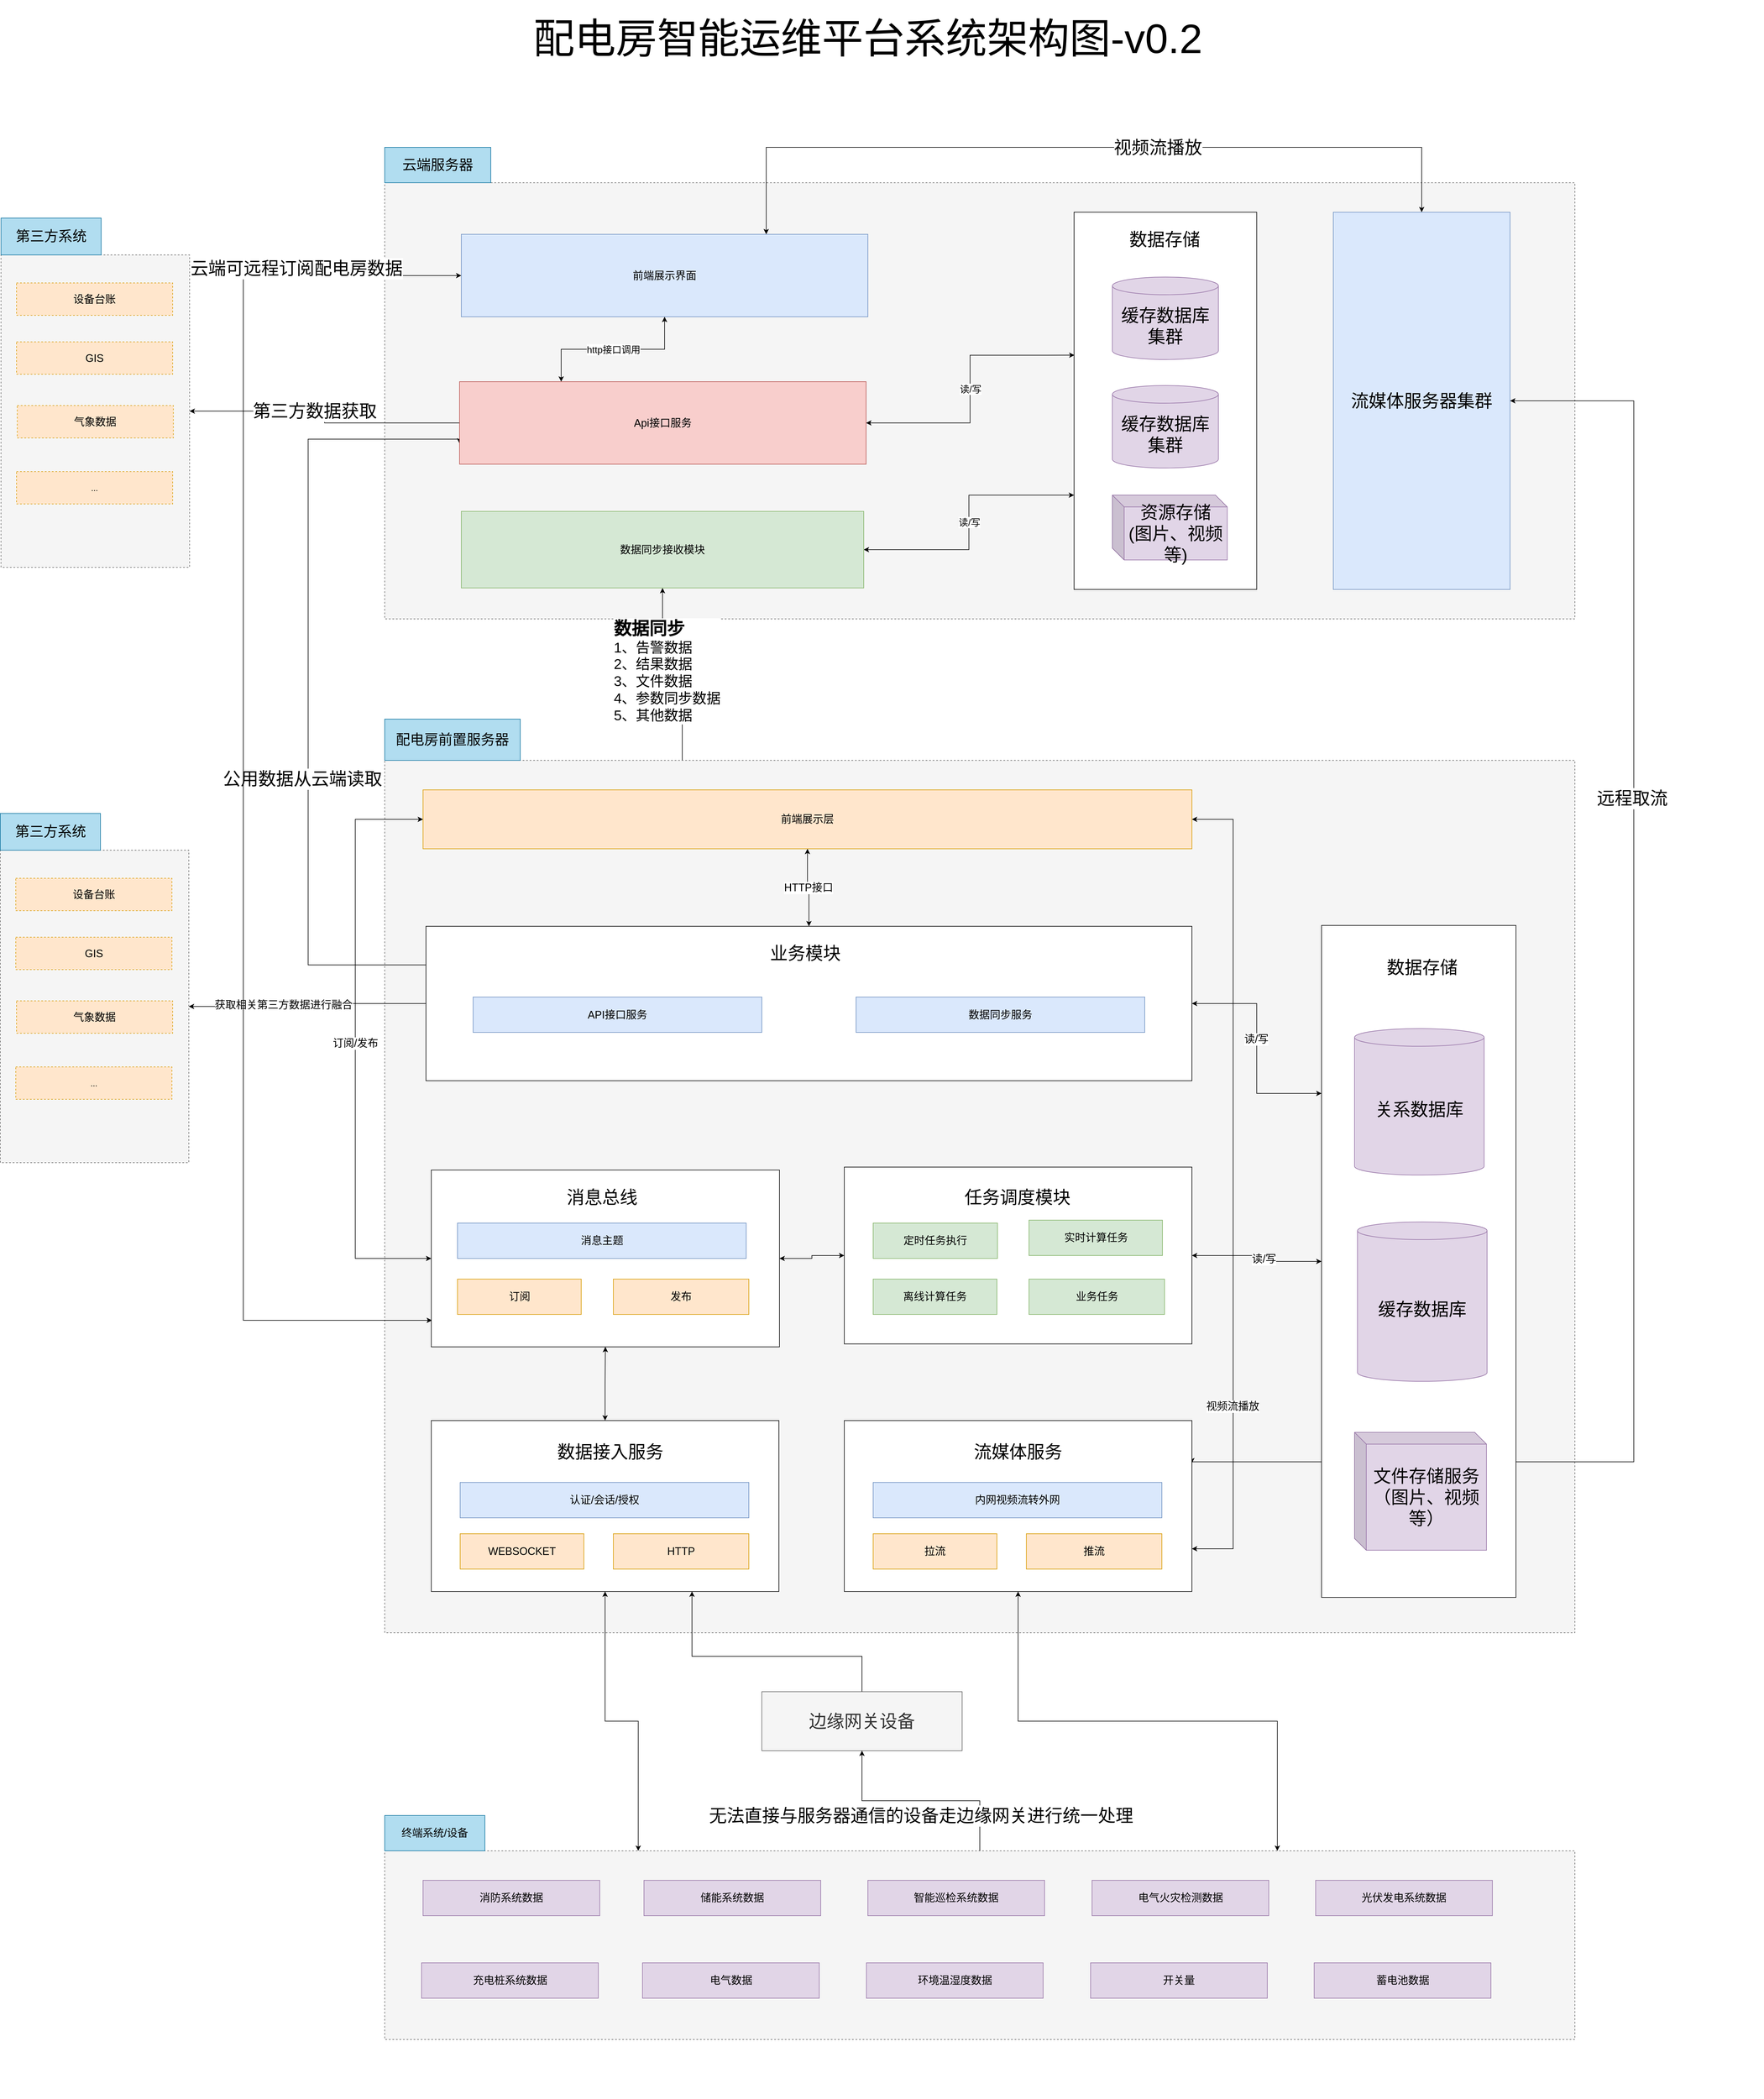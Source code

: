 <mxfile version="13.10.1" type="github">
  <diagram id="Hz9SQZm9DBwmcALDKWFs" name="Page-1">
    <mxGraphModel dx="4353" dy="3637" grid="1" gridSize="10" guides="1" tooltips="1" connect="1" arrows="1" fold="1" page="1" pageScale="1" pageWidth="1200" pageHeight="1920" math="0" shadow="0">
      <root>
        <mxCell id="0" />
        <mxCell id="1" parent="0" />
        <mxCell id="7Oax_VJaz0vtxvODjcff-62" value="" style="rounded=0;whiteSpace=wrap;html=1;dashed=1;fillColor=#f5f5f5;strokeColor=#666666;fontColor=#333333;" parent="1" vertex="1">
          <mxGeometry x="-470" y="-1520" width="2020" height="740" as="geometry" />
        </mxCell>
        <mxCell id="buqoxcne-jieGNvII8d--84" style="edgeStyle=orthogonalEdgeStyle;rounded=0;orthogonalLoop=1;jettySize=auto;html=1;exitX=0.25;exitY=0;exitDx=0;exitDy=0;entryX=0.5;entryY=1;entryDx=0;entryDy=0;startArrow=none;startFill=0;strokeWidth=1;fontSize=18;endArrow=classic;endFill=1;" parent="1" source="7Oax_VJaz0vtxvODjcff-19" target="7Oax_VJaz0vtxvODjcff-85" edge="1">
          <mxGeometry relative="1" as="geometry" />
        </mxCell>
        <mxCell id="buqoxcne-jieGNvII8d--85" value="&lt;div style=&quot;text-align: left&quot;&gt;&lt;font size=&quot;1&quot;&gt;&lt;b style=&quot;font-size: 30px&quot;&gt;数据同步&lt;/b&gt;&lt;/font&gt;&lt;/div&gt;&lt;div style=&quot;text-align: left ; font-size: 24px&quot;&gt;&lt;font style=&quot;font-size: 24px&quot;&gt;1、告警数据&lt;/font&gt;&lt;/div&gt;&lt;div style=&quot;text-align: left ; font-size: 24px&quot;&gt;&lt;font style=&quot;font-size: 24px&quot;&gt;2、结果数据&lt;/font&gt;&lt;/div&gt;&lt;div style=&quot;text-align: left ; font-size: 24px&quot;&gt;&lt;font style=&quot;font-size: 24px&quot;&gt;3、文件数据&lt;/font&gt;&lt;/div&gt;&lt;div style=&quot;text-align: left ; font-size: 24px&quot;&gt;&lt;font style=&quot;font-size: 24px&quot;&gt;4、参数同步数据&lt;/font&gt;&lt;/div&gt;&lt;div style=&quot;text-align: left ; font-size: 24px&quot;&gt;5、其他数据&lt;/div&gt;" style="edgeLabel;html=1;align=center;verticalAlign=middle;resizable=0;points=[];fontSize=18;" parent="buqoxcne-jieGNvII8d--84" vertex="1" connectable="0">
          <mxGeometry x="0.064" y="-6" relative="1" as="geometry">
            <mxPoint x="1" as="offset" />
          </mxGeometry>
        </mxCell>
        <mxCell id="7Oax_VJaz0vtxvODjcff-19" value="" style="rounded=0;whiteSpace=wrap;html=1;fillColor=#f5f5f5;strokeColor=#666666;fontColor=#333333;dashed=1;" parent="1" vertex="1">
          <mxGeometry x="-470" y="-540" width="2020" height="1480" as="geometry" />
        </mxCell>
        <mxCell id="7Oax_VJaz0vtxvODjcff-57" style="edgeStyle=orthogonalEdgeStyle;rounded=0;orthogonalLoop=1;jettySize=auto;html=1;exitX=0;exitY=0.5;exitDx=0;exitDy=0;entryX=1;entryY=0.5;entryDx=0;entryDy=0;startArrow=none;startFill=0;endArrow=classic;endFill=1;" parent="1" source="7Oax_VJaz0vtxvODjcff-38" target="7Oax_VJaz0vtxvODjcff-56" edge="1">
          <mxGeometry relative="1" as="geometry" />
        </mxCell>
        <mxCell id="7Oax_VJaz0vtxvODjcff-58" value="获取相关第三方数据进行融合" style="edgeLabel;html=1;align=center;verticalAlign=middle;resizable=0;points=[];fontSize=18;" parent="7Oax_VJaz0vtxvODjcff-57" vertex="1" connectable="0">
          <mxGeometry x="0.213" y="-3" relative="1" as="geometry">
            <mxPoint as="offset" />
          </mxGeometry>
        </mxCell>
        <mxCell id="buqoxcne-jieGNvII8d--16" style="edgeStyle=orthogonalEdgeStyle;rounded=0;orthogonalLoop=1;jettySize=auto;html=1;exitX=0.5;exitY=1;exitDx=0;exitDy=0;startArrow=classic;startFill=1;strokeWidth=1;fontSize=14;entryX=0.213;entryY=0;entryDx=0;entryDy=0;entryPerimeter=0;" parent="1" source="7Oax_VJaz0vtxvODjcff-27" target="7Oax_VJaz0vtxvODjcff-1" edge="1">
          <mxGeometry relative="1" as="geometry" />
        </mxCell>
        <mxCell id="buqoxcne-jieGNvII8d--32" style="edgeStyle=orthogonalEdgeStyle;rounded=0;orthogonalLoop=1;jettySize=auto;html=1;exitX=0.5;exitY=0;exitDx=0;exitDy=0;entryX=0.5;entryY=1;entryDx=0;entryDy=0;startArrow=classic;startFill=1;strokeWidth=1;fontSize=30;" parent="1" source="7Oax_VJaz0vtxvODjcff-27" target="buqoxcne-jieGNvII8d--25" edge="1">
          <mxGeometry relative="1" as="geometry" />
        </mxCell>
        <mxCell id="7Oax_VJaz0vtxvODjcff-27" value="" style="rounded=0;whiteSpace=wrap;html=1;" parent="1" vertex="1">
          <mxGeometry x="-391" y="580" width="590" height="290" as="geometry" />
        </mxCell>
        <mxCell id="buqoxcne-jieGNvII8d--38" style="edgeStyle=orthogonalEdgeStyle;rounded=0;orthogonalLoop=1;jettySize=auto;html=1;exitX=0.75;exitY=0;exitDx=0;exitDy=0;entryX=0.5;entryY=1;entryDx=0;entryDy=0;startArrow=classic;startFill=1;strokeWidth=1;fontSize=30;" parent="1" source="7Oax_VJaz0vtxvODjcff-1" target="buqoxcne-jieGNvII8d--33" edge="1">
          <mxGeometry relative="1" as="geometry" />
        </mxCell>
        <mxCell id="Jejkn4Vki-nxWyPSW3cu-3" style="edgeStyle=orthogonalEdgeStyle;rounded=0;orthogonalLoop=1;jettySize=auto;html=1;exitX=0.5;exitY=0;exitDx=0;exitDy=0;entryX=0.5;entryY=1;entryDx=0;entryDy=0;fontSize=30;" edge="1" parent="1" source="7Oax_VJaz0vtxvODjcff-1" target="Jejkn4Vki-nxWyPSW3cu-2">
          <mxGeometry relative="1" as="geometry" />
        </mxCell>
        <mxCell id="Jejkn4Vki-nxWyPSW3cu-21" value="无法直接与服务器通信的设备走边缘网关进行统一处理" style="edgeLabel;html=1;align=center;verticalAlign=middle;resizable=0;points=[];fontSize=30;" vertex="1" connectable="0" parent="Jejkn4Vki-nxWyPSW3cu-3">
          <mxGeometry x="0.084" y="5" relative="1" as="geometry">
            <mxPoint x="15" y="20" as="offset" />
          </mxGeometry>
        </mxCell>
        <mxCell id="Jejkn4Vki-nxWyPSW3cu-17" style="edgeStyle=orthogonalEdgeStyle;rounded=0;orthogonalLoop=1;jettySize=auto;html=1;exitX=1;exitY=0.25;exitDx=0;exitDy=0;entryX=1;entryY=0.5;entryDx=0;entryDy=0;fontSize=30;startArrow=classic;startFill=1;" edge="1" parent="1" source="buqoxcne-jieGNvII8d--33" target="Jejkn4Vki-nxWyPSW3cu-16">
          <mxGeometry relative="1" as="geometry">
            <Array as="points">
              <mxPoint x="1650" y="650" />
              <mxPoint x="1650" y="-1150" />
            </Array>
          </mxGeometry>
        </mxCell>
        <mxCell id="Jejkn4Vki-nxWyPSW3cu-18" value="远程取流" style="edgeLabel;html=1;align=center;verticalAlign=middle;resizable=0;points=[];fontSize=30;" vertex="1" connectable="0" parent="Jejkn4Vki-nxWyPSW3cu-17">
          <mxGeometry x="0.36" y="3" relative="1" as="geometry">
            <mxPoint as="offset" />
          </mxGeometry>
        </mxCell>
        <mxCell id="7Oax_VJaz0vtxvODjcff-1" value="" style="rounded=0;whiteSpace=wrap;html=1;dashed=1;fillColor=#f5f5f5;strokeColor=#666666;fontColor=#333333;" parent="1" vertex="1">
          <mxGeometry x="-470" y="1310" width="2020" height="320" as="geometry" />
        </mxCell>
        <mxCell id="7Oax_VJaz0vtxvODjcff-3" value="&lt;font style=&quot;font-size: 18px&quot;&gt;终端系统/设备&lt;/font&gt;" style="rounded=0;whiteSpace=wrap;html=1;fontSize=16;fillColor=#b1ddf0;strokeColor=#10739e;" parent="1" vertex="1">
          <mxGeometry x="-470" y="1250" width="170" height="60" as="geometry" />
        </mxCell>
        <mxCell id="7Oax_VJaz0vtxvODjcff-5" value="消防系统数据" style="rounded=0;whiteSpace=wrap;html=1;fontSize=18;fillColor=#e1d5e7;strokeColor=#9673a6;" parent="1" vertex="1">
          <mxGeometry x="-405" y="1360" width="300" height="60" as="geometry" />
        </mxCell>
        <mxCell id="7Oax_VJaz0vtxvODjcff-21" value="WEBSOCKET" style="rounded=0;whiteSpace=wrap;html=1;fillColor=#ffe6cc;strokeColor=#d79b00;fontSize=18;" parent="1" vertex="1">
          <mxGeometry x="-342" y="772" width="210" height="60" as="geometry" />
        </mxCell>
        <mxCell id="7Oax_VJaz0vtxvODjcff-22" value="HTTP" style="rounded=0;whiteSpace=wrap;html=1;fillColor=#ffe6cc;strokeColor=#d79b00;fontSize=18;" parent="1" vertex="1">
          <mxGeometry x="-82" y="772" width="230" height="60" as="geometry" />
        </mxCell>
        <mxCell id="7Oax_VJaz0vtxvODjcff-29" value="" style="rounded=0;whiteSpace=wrap;html=1;" parent="1" vertex="1">
          <mxGeometry x="1120" y="-260" width="330" height="1140" as="geometry" />
        </mxCell>
        <mxCell id="7Oax_VJaz0vtxvODjcff-33" value="资源存储&lt;br style=&quot;font-size: 14px;&quot;&gt;(图片、视频等)" style="shape=cube;whiteSpace=wrap;html=1;boundedLbl=1;backgroundOutline=1;darkOpacity=0.05;darkOpacity2=0.1;fillColor=#ffe6cc;strokeColor=#d79b00;fontSize=14;" parent="1" vertex="1">
          <mxGeometry x="530" y="170" width="120" height="80" as="geometry" />
        </mxCell>
        <mxCell id="buqoxcne-jieGNvII8d--57" style="edgeStyle=orthogonalEdgeStyle;rounded=0;orthogonalLoop=1;jettySize=auto;html=1;exitX=1;exitY=0.5;exitDx=0;exitDy=0;entryX=0;entryY=0.25;entryDx=0;entryDy=0;startArrow=classic;startFill=1;strokeWidth=1;fontSize=30;" parent="1" source="7Oax_VJaz0vtxvODjcff-38" target="7Oax_VJaz0vtxvODjcff-29" edge="1">
          <mxGeometry relative="1" as="geometry" />
        </mxCell>
        <mxCell id="buqoxcne-jieGNvII8d--74" value="读/写" style="edgeLabel;html=1;align=center;verticalAlign=middle;resizable=0;points=[];fontSize=18;" parent="buqoxcne-jieGNvII8d--57" vertex="1" connectable="0">
          <mxGeometry x="-0.083" y="-1" relative="1" as="geometry">
            <mxPoint y="-1" as="offset" />
          </mxGeometry>
        </mxCell>
        <mxCell id="Jejkn4Vki-nxWyPSW3cu-15" value="公用数据从云端读取" style="edgeStyle=orthogonalEdgeStyle;rounded=0;orthogonalLoop=1;jettySize=auto;html=1;exitX=0;exitY=0.25;exitDx=0;exitDy=0;entryX=0;entryY=0.75;entryDx=0;entryDy=0;fontSize=30;" edge="1" parent="1" source="7Oax_VJaz0vtxvODjcff-38" target="7Oax_VJaz0vtxvODjcff-70">
          <mxGeometry x="-0.239" y="10" relative="1" as="geometry">
            <Array as="points">
              <mxPoint x="-600" y="-193" />
              <mxPoint x="-600" y="-1085" />
            </Array>
            <mxPoint as="offset" />
          </mxGeometry>
        </mxCell>
        <mxCell id="7Oax_VJaz0vtxvODjcff-38" value="" style="rounded=0;whiteSpace=wrap;html=1;" parent="1" vertex="1">
          <mxGeometry x="-400" y="-258.5" width="1300" height="262" as="geometry" />
        </mxCell>
        <mxCell id="7Oax_VJaz0vtxvODjcff-56" value="" style="rounded=0;whiteSpace=wrap;html=1;dashed=1;fillColor=#f5f5f5;strokeColor=#666666;fontColor=#333333;" parent="1" vertex="1">
          <mxGeometry x="-1122.5" y="-387.5" width="320" height="530" as="geometry" />
        </mxCell>
        <mxCell id="7Oax_VJaz0vtxvODjcff-63" value="云端服务器" style="rounded=0;whiteSpace=wrap;html=1;fillColor=#b1ddf0;strokeColor=#10739e;fontSize=24;" parent="1" vertex="1">
          <mxGeometry x="-470" y="-1580" width="180" height="60" as="geometry" />
        </mxCell>
        <mxCell id="7Oax_VJaz0vtxvODjcff-64" value="" style="rounded=0;whiteSpace=wrap;html=1;" parent="1" vertex="1">
          <mxGeometry x="700" y="-1470" width="310" height="640" as="geometry" />
        </mxCell>
        <mxCell id="7Oax_VJaz0vtxvODjcff-67" value="&lt;font style=&quot;font-size: 30px&quot;&gt;缓存数据库集群&lt;/font&gt;" style="shape=cylinder3;whiteSpace=wrap;html=1;boundedLbl=1;backgroundOutline=1;size=15;fillColor=#e1d5e7;strokeColor=#9673a6;" parent="1" vertex="1">
          <mxGeometry x="765" y="-1176" width="180" height="140" as="geometry" />
        </mxCell>
        <mxCell id="7Oax_VJaz0vtxvODjcff-68" value="&lt;font style=&quot;font-size: 30px&quot;&gt;资源存储&lt;br&gt;(图片、视频等)&lt;/font&gt;" style="shape=cube;whiteSpace=wrap;html=1;boundedLbl=1;backgroundOutline=1;darkOpacity=0.05;darkOpacity2=0.1;fillColor=#e1d5e7;strokeColor=#9673a6;" parent="1" vertex="1">
          <mxGeometry x="765" y="-990" width="195" height="110" as="geometry" />
        </mxCell>
        <mxCell id="Jejkn4Vki-nxWyPSW3cu-19" style="edgeStyle=orthogonalEdgeStyle;rounded=0;orthogonalLoop=1;jettySize=auto;html=1;exitX=0.75;exitY=0;exitDx=0;exitDy=0;entryX=0.5;entryY=0;entryDx=0;entryDy=0;fontSize=30;startArrow=classic;startFill=1;" edge="1" parent="1" source="7Oax_VJaz0vtxvODjcff-69" target="Jejkn4Vki-nxWyPSW3cu-16">
          <mxGeometry relative="1" as="geometry">
            <Array as="points">
              <mxPoint x="177" y="-1580" />
              <mxPoint x="1290" y="-1580" />
            </Array>
          </mxGeometry>
        </mxCell>
        <mxCell id="Jejkn4Vki-nxWyPSW3cu-20" value="视频流播放" style="edgeLabel;html=1;align=center;verticalAlign=middle;resizable=0;points=[];fontSize=30;" vertex="1" connectable="0" parent="Jejkn4Vki-nxWyPSW3cu-19">
          <mxGeometry x="0.183" relative="1" as="geometry">
            <mxPoint x="1" as="offset" />
          </mxGeometry>
        </mxCell>
        <mxCell id="Jejkn4Vki-nxWyPSW3cu-22" style="edgeStyle=orthogonalEdgeStyle;rounded=0;orthogonalLoop=1;jettySize=auto;html=1;exitX=0;exitY=0.5;exitDx=0;exitDy=0;entryX=0.002;entryY=0.85;entryDx=0;entryDy=0;entryPerimeter=0;startArrow=classic;startFill=1;fontSize=30;" edge="1" parent="1" source="7Oax_VJaz0vtxvODjcff-69" target="buqoxcne-jieGNvII8d--25">
          <mxGeometry relative="1" as="geometry">
            <Array as="points">
              <mxPoint x="-710" y="-1362" />
              <mxPoint x="-710" y="410" />
            </Array>
          </mxGeometry>
        </mxCell>
        <mxCell id="Jejkn4Vki-nxWyPSW3cu-23" value="云端可远程订阅配电房数据" style="edgeLabel;html=1;align=center;verticalAlign=middle;resizable=0;points=[];fontSize=30;" vertex="1" connectable="0" parent="Jejkn4Vki-nxWyPSW3cu-22">
          <mxGeometry x="-0.271" y="-6" relative="1" as="geometry">
            <mxPoint x="96" y="-540.17" as="offset" />
          </mxGeometry>
        </mxCell>
        <mxCell id="7Oax_VJaz0vtxvODjcff-69" value="&lt;font style=&quot;font-size: 18px&quot;&gt;前端展示界面&lt;/font&gt;" style="rounded=0;whiteSpace=wrap;html=1;fillColor=#dae8fc;strokeColor=#6c8ebf;" parent="1" vertex="1">
          <mxGeometry x="-340" y="-1432.5" width="690" height="140" as="geometry" />
        </mxCell>
        <mxCell id="7Oax_VJaz0vtxvODjcff-84" value="http接口调用" style="edgeStyle=orthogonalEdgeStyle;rounded=0;orthogonalLoop=1;jettySize=auto;html=1;exitX=0.25;exitY=0;exitDx=0;exitDy=0;entryX=0.5;entryY=1;entryDx=0;entryDy=0;startArrow=classic;startFill=1;endArrow=classic;endFill=1;fontSize=16;" parent="1" source="7Oax_VJaz0vtxvODjcff-70" target="7Oax_VJaz0vtxvODjcff-69" edge="1">
          <mxGeometry relative="1" as="geometry" />
        </mxCell>
        <mxCell id="7Oax_VJaz0vtxvODjcff-87" value="读/写" style="edgeStyle=orthogonalEdgeStyle;rounded=0;orthogonalLoop=1;jettySize=auto;html=1;exitX=1;exitY=0.5;exitDx=0;exitDy=0;startArrow=classic;startFill=1;endArrow=classic;endFill=1;fontSize=16;entryX=0.002;entryY=0.379;entryDx=0;entryDy=0;entryPerimeter=0;" parent="1" source="7Oax_VJaz0vtxvODjcff-70" target="7Oax_VJaz0vtxvODjcff-64" edge="1">
          <mxGeometry relative="1" as="geometry" />
        </mxCell>
        <mxCell id="Jejkn4Vki-nxWyPSW3cu-13" style="edgeStyle=orthogonalEdgeStyle;rounded=0;orthogonalLoop=1;jettySize=auto;html=1;exitX=0;exitY=0.5;exitDx=0;exitDy=0;fontSize=30;" edge="1" parent="1" source="7Oax_VJaz0vtxvODjcff-70" target="Jejkn4Vki-nxWyPSW3cu-7">
          <mxGeometry relative="1" as="geometry" />
        </mxCell>
        <mxCell id="Jejkn4Vki-nxWyPSW3cu-14" value="第三方数据获取" style="edgeLabel;html=1;align=center;verticalAlign=middle;resizable=0;points=[];fontSize=30;" vertex="1" connectable="0" parent="Jejkn4Vki-nxWyPSW3cu-13">
          <mxGeometry x="0.117" y="-1" relative="1" as="geometry">
            <mxPoint x="1" as="offset" />
          </mxGeometry>
        </mxCell>
        <mxCell id="7Oax_VJaz0vtxvODjcff-70" value="&lt;font style=&quot;font-size: 18px&quot;&gt;Api接口服务&lt;/font&gt;" style="rounded=0;whiteSpace=wrap;html=1;fillColor=#f8cecc;strokeColor=#b85450;fontSize=14;" parent="1" vertex="1">
          <mxGeometry x="-343" y="-1182.5" width="690" height="140" as="geometry" />
        </mxCell>
        <mxCell id="7Oax_VJaz0vtxvODjcff-74" value="第三方系统" style="rounded=0;whiteSpace=wrap;html=1;fontSize=24;fillColor=#b1ddf0;strokeColor=#10739e;" parent="1" vertex="1">
          <mxGeometry x="-1122.5" y="-450" width="170" height="62.5" as="geometry" />
        </mxCell>
        <mxCell id="7Oax_VJaz0vtxvODjcff-75" value="设备台账" style="rounded=0;whiteSpace=wrap;html=1;dashed=1;fontSize=18;fillColor=#ffe6cc;strokeColor=#d79b00;" parent="1" vertex="1">
          <mxGeometry x="-1096.25" y="-340" width="265" height="55" as="geometry" />
        </mxCell>
        <mxCell id="7Oax_VJaz0vtxvODjcff-76" value="GIS" style="rounded=0;whiteSpace=wrap;html=1;dashed=1;fontSize=18;fillColor=#ffe6cc;strokeColor=#d79b00;" parent="1" vertex="1">
          <mxGeometry x="-1096.25" y="-240" width="265" height="55" as="geometry" />
        </mxCell>
        <mxCell id="7Oax_VJaz0vtxvODjcff-79" value="气象数据" style="rounded=0;whiteSpace=wrap;html=1;dashed=1;fontSize=18;fillColor=#ffe6cc;strokeColor=#d79b00;" parent="1" vertex="1">
          <mxGeometry x="-1095" y="-132" width="265" height="55" as="geometry" />
        </mxCell>
        <mxCell id="7Oax_VJaz0vtxvODjcff-80" value="..." style="rounded=0;whiteSpace=wrap;html=1;dashed=1;fontSize=14;fillColor=#ffe6cc;strokeColor=#d79b00;" parent="1" vertex="1">
          <mxGeometry x="-1096.25" y="-20" width="265" height="55" as="geometry" />
        </mxCell>
        <mxCell id="7Oax_VJaz0vtxvODjcff-86" value="读/写" style="edgeStyle=orthogonalEdgeStyle;rounded=0;orthogonalLoop=1;jettySize=auto;html=1;exitX=1;exitY=0.5;exitDx=0;exitDy=0;startArrow=classic;startFill=1;endArrow=classic;endFill=1;fontSize=16;entryX=0;entryY=0.75;entryDx=0;entryDy=0;" parent="1" source="7Oax_VJaz0vtxvODjcff-85" target="7Oax_VJaz0vtxvODjcff-64" edge="1">
          <mxGeometry relative="1" as="geometry" />
        </mxCell>
        <mxCell id="7Oax_VJaz0vtxvODjcff-85" value="&lt;font style=&quot;font-size: 18px&quot;&gt;数据同步接收模块&lt;/font&gt;" style="rounded=0;whiteSpace=wrap;html=1;fontSize=14;fillColor=#d5e8d4;strokeColor=#82b366;" parent="1" vertex="1">
          <mxGeometry x="-340" y="-962.5" width="683" height="130" as="geometry" />
        </mxCell>
        <mxCell id="buqoxcne-jieGNvII8d--3" value="配电房智能运维平台系统架构图-v0.2" style="text;html=1;strokeColor=none;fillColor=none;align=center;verticalAlign=middle;whiteSpace=wrap;rounded=0;fontSize=70;" parent="1" vertex="1">
          <mxGeometry x="-260" y="-1830" width="1220" height="130" as="geometry" />
        </mxCell>
        <mxCell id="buqoxcne-jieGNvII8d--17" value="认证/会话/授权" style="rounded=0;whiteSpace=wrap;html=1;fontSize=18;fillColor=#dae8fc;strokeColor=#6c8ebf;" parent="1" vertex="1">
          <mxGeometry x="-342" y="685" width="490" height="60" as="geometry" />
        </mxCell>
        <mxCell id="buqoxcne-jieGNvII8d--24" value="数据接入服务" style="text;html=1;strokeColor=none;fillColor=none;align=center;verticalAlign=middle;whiteSpace=wrap;rounded=0;fontSize=30;" parent="1" vertex="1">
          <mxGeometry x="-202" y="617" width="230" height="31" as="geometry" />
        </mxCell>
        <mxCell id="buqoxcne-jieGNvII8d--25" value="" style="rounded=0;whiteSpace=wrap;html=1;fontSize=30;" parent="1" vertex="1">
          <mxGeometry x="-391" y="155" width="591" height="300" as="geometry" />
        </mxCell>
        <mxCell id="buqoxcne-jieGNvII8d--26" value="消息总线" style="text;html=1;strokeColor=none;fillColor=none;align=center;verticalAlign=middle;whiteSpace=wrap;rounded=0;fontSize=30;" parent="1" vertex="1">
          <mxGeometry x="-216.5" y="185" width="230" height="31" as="geometry" />
        </mxCell>
        <mxCell id="buqoxcne-jieGNvII8d--29" value="消息主题" style="rounded=0;whiteSpace=wrap;html=1;fontSize=18;fillColor=#dae8fc;strokeColor=#6c8ebf;" parent="1" vertex="1">
          <mxGeometry x="-346.5" y="245" width="490" height="60" as="geometry" />
        </mxCell>
        <mxCell id="buqoxcne-jieGNvII8d--30" value="订阅" style="rounded=0;whiteSpace=wrap;html=1;fillColor=#ffe6cc;strokeColor=#d79b00;fontSize=18;" parent="1" vertex="1">
          <mxGeometry x="-346.5" y="340" width="210" height="60" as="geometry" />
        </mxCell>
        <mxCell id="buqoxcne-jieGNvII8d--31" value="发布" style="rounded=0;whiteSpace=wrap;html=1;fillColor=#ffe6cc;strokeColor=#d79b00;fontSize=18;" parent="1" vertex="1">
          <mxGeometry x="-82" y="340" width="230" height="60" as="geometry" />
        </mxCell>
        <mxCell id="buqoxcne-jieGNvII8d--33" value="" style="rounded=0;whiteSpace=wrap;html=1;" parent="1" vertex="1">
          <mxGeometry x="310" y="580" width="590" height="290" as="geometry" />
        </mxCell>
        <mxCell id="buqoxcne-jieGNvII8d--34" value="拉流" style="rounded=0;whiteSpace=wrap;html=1;fillColor=#ffe6cc;strokeColor=#d79b00;fontSize=18;" parent="1" vertex="1">
          <mxGeometry x="359" y="772" width="210" height="60" as="geometry" />
        </mxCell>
        <mxCell id="buqoxcne-jieGNvII8d--35" value="推流" style="rounded=0;whiteSpace=wrap;html=1;fillColor=#ffe6cc;strokeColor=#d79b00;fontSize=18;" parent="1" vertex="1">
          <mxGeometry x="619" y="772" width="230" height="60" as="geometry" />
        </mxCell>
        <mxCell id="buqoxcne-jieGNvII8d--36" value="内网视频流转外网" style="rounded=0;whiteSpace=wrap;html=1;fontSize=18;fillColor=#dae8fc;strokeColor=#6c8ebf;" parent="1" vertex="1">
          <mxGeometry x="359" y="685" width="490" height="60" as="geometry" />
        </mxCell>
        <mxCell id="buqoxcne-jieGNvII8d--37" value="流媒体服务" style="text;html=1;strokeColor=none;fillColor=none;align=center;verticalAlign=middle;whiteSpace=wrap;rounded=0;fontSize=30;" parent="1" vertex="1">
          <mxGeometry x="490" y="617" width="230" height="31" as="geometry" />
        </mxCell>
        <mxCell id="buqoxcne-jieGNvII8d--44" style="edgeStyle=orthogonalEdgeStyle;rounded=0;orthogonalLoop=1;jettySize=auto;html=1;exitX=0;exitY=0.5;exitDx=0;exitDy=0;entryX=1;entryY=0.5;entryDx=0;entryDy=0;startArrow=classic;startFill=1;strokeWidth=1;fontSize=30;" parent="1" source="buqoxcne-jieGNvII8d--39" target="buqoxcne-jieGNvII8d--25" edge="1">
          <mxGeometry relative="1" as="geometry" />
        </mxCell>
        <mxCell id="buqoxcne-jieGNvII8d--56" style="edgeStyle=orthogonalEdgeStyle;rounded=0;orthogonalLoop=1;jettySize=auto;html=1;exitX=1;exitY=0.5;exitDx=0;exitDy=0;startArrow=classic;startFill=1;strokeWidth=1;fontSize=30;" parent="1" source="buqoxcne-jieGNvII8d--39" target="7Oax_VJaz0vtxvODjcff-29" edge="1">
          <mxGeometry relative="1" as="geometry" />
        </mxCell>
        <mxCell id="buqoxcne-jieGNvII8d--73" value="读/写" style="edgeLabel;html=1;align=center;verticalAlign=middle;resizable=0;points=[];fontSize=18;" parent="buqoxcne-jieGNvII8d--56" vertex="1" connectable="0">
          <mxGeometry x="0.155" y="4" relative="1" as="geometry">
            <mxPoint x="-1" as="offset" />
          </mxGeometry>
        </mxCell>
        <mxCell id="buqoxcne-jieGNvII8d--39" value="" style="rounded=0;whiteSpace=wrap;html=1;fontSize=30;" parent="1" vertex="1">
          <mxGeometry x="310" y="150" width="590" height="300" as="geometry" />
        </mxCell>
        <mxCell id="buqoxcne-jieGNvII8d--40" value="任务调度模块" style="text;html=1;strokeColor=none;fillColor=none;align=center;verticalAlign=middle;whiteSpace=wrap;rounded=0;fontSize=30;" parent="1" vertex="1">
          <mxGeometry x="489" y="185" width="230" height="31" as="geometry" />
        </mxCell>
        <mxCell id="buqoxcne-jieGNvII8d--41" value="定时任务执行" style="rounded=0;whiteSpace=wrap;html=1;fontSize=18;fillColor=#d5e8d4;strokeColor=#82b366;" parent="1" vertex="1">
          <mxGeometry x="359" y="245" width="211" height="60" as="geometry" />
        </mxCell>
        <mxCell id="buqoxcne-jieGNvII8d--42" value="离线计算任务" style="rounded=0;whiteSpace=wrap;html=1;fillColor=#d5e8d4;strokeColor=#82b366;fontSize=18;" parent="1" vertex="1">
          <mxGeometry x="359" y="340" width="210" height="60" as="geometry" />
        </mxCell>
        <mxCell id="buqoxcne-jieGNvII8d--43" value="业务任务" style="rounded=0;whiteSpace=wrap;html=1;fillColor=#d5e8d4;strokeColor=#82b366;fontSize=18;" parent="1" vertex="1">
          <mxGeometry x="623.5" y="340" width="230" height="60" as="geometry" />
        </mxCell>
        <mxCell id="buqoxcne-jieGNvII8d--45" value="实时计算任务" style="rounded=0;whiteSpace=wrap;html=1;fontSize=18;fillColor=#d5e8d4;strokeColor=#82b366;" parent="1" vertex="1">
          <mxGeometry x="623.5" y="240" width="226.5" height="60" as="geometry" />
        </mxCell>
        <mxCell id="buqoxcne-jieGNvII8d--47" value="数据存储" style="text;html=1;strokeColor=none;fillColor=none;align=center;verticalAlign=middle;whiteSpace=wrap;rounded=0;fontSize=30;" parent="1" vertex="1">
          <mxGeometry x="1176" y="-205" width="230" height="31" as="geometry" />
        </mxCell>
        <mxCell id="buqoxcne-jieGNvII8d--53" value="关系数据库" style="shape=cylinder3;whiteSpace=wrap;html=1;boundedLbl=1;backgroundOutline=1;size=15;fontSize=30;fillColor=#e1d5e7;strokeColor=#9673a6;" parent="1" vertex="1">
          <mxGeometry x="1176" y="-85" width="220" height="248.5" as="geometry" />
        </mxCell>
        <mxCell id="buqoxcne-jieGNvII8d--54" value="缓存数据库" style="shape=cylinder3;whiteSpace=wrap;html=1;boundedLbl=1;backgroundOutline=1;size=15;fontSize=30;fillColor=#e1d5e7;strokeColor=#9673a6;" parent="1" vertex="1">
          <mxGeometry x="1181" y="243" width="220" height="270.5" as="geometry" />
        </mxCell>
        <mxCell id="buqoxcne-jieGNvII8d--55" value="文件存储服务&lt;br&gt;（图片、视频等）" style="shape=cube;whiteSpace=wrap;html=1;boundedLbl=1;backgroundOutline=1;darkOpacity=0.05;darkOpacity2=0.1;fontSize=30;fillColor=#e1d5e7;strokeColor=#9673a6;" parent="1" vertex="1">
          <mxGeometry x="1176" y="600" width="224" height="200" as="geometry" />
        </mxCell>
        <mxCell id="buqoxcne-jieGNvII8d--64" value="&lt;font style=&quot;font-size: 18px&quot;&gt;储能系统数据&lt;/font&gt;" style="rounded=0;whiteSpace=wrap;html=1;fontSize=18;fillColor=#e1d5e7;strokeColor=#9673a6;" parent="1" vertex="1">
          <mxGeometry x="-30" y="1360" width="300" height="60" as="geometry" />
        </mxCell>
        <mxCell id="buqoxcne-jieGNvII8d--65" value="&lt;font style=&quot;font-size: 18px&quot;&gt;智能巡检系统数据&lt;/font&gt;" style="rounded=0;whiteSpace=wrap;html=1;fontSize=18;fillColor=#e1d5e7;strokeColor=#9673a6;" parent="1" vertex="1">
          <mxGeometry x="350" y="1360" width="300" height="60" as="geometry" />
        </mxCell>
        <mxCell id="buqoxcne-jieGNvII8d--66" value="&lt;font style=&quot;font-size: 18px&quot;&gt;电气火灾检测数据&lt;/font&gt;" style="rounded=0;whiteSpace=wrap;html=1;fontSize=18;fillColor=#e1d5e7;strokeColor=#9673a6;" parent="1" vertex="1">
          <mxGeometry x="730.5" y="1360" width="300" height="60" as="geometry" />
        </mxCell>
        <mxCell id="buqoxcne-jieGNvII8d--67" value="&lt;font style=&quot;font-size: 18px&quot;&gt;光伏发电系统数据&lt;/font&gt;" style="rounded=0;whiteSpace=wrap;html=1;fontSize=18;fillColor=#e1d5e7;strokeColor=#9673a6;" parent="1" vertex="1">
          <mxGeometry x="1110" y="1360" width="300" height="60" as="geometry" />
        </mxCell>
        <mxCell id="buqoxcne-jieGNvII8d--68" value="&lt;font style=&quot;font-size: 18px&quot;&gt;充电桩系统数据&lt;/font&gt;" style="rounded=0;whiteSpace=wrap;html=1;fontSize=18;fillColor=#e1d5e7;strokeColor=#9673a6;" parent="1" vertex="1">
          <mxGeometry x="-407.5" y="1500" width="300" height="60" as="geometry" />
        </mxCell>
        <mxCell id="buqoxcne-jieGNvII8d--69" value="&lt;font style=&quot;font-size: 18px&quot;&gt;电气数据&lt;/font&gt;" style="rounded=0;whiteSpace=wrap;html=1;fontSize=18;fillColor=#e1d5e7;strokeColor=#9673a6;" parent="1" vertex="1">
          <mxGeometry x="-32.5" y="1500" width="300" height="60" as="geometry" />
        </mxCell>
        <mxCell id="buqoxcne-jieGNvII8d--70" value="&lt;font style=&quot;font-size: 18px&quot;&gt;环境温湿度数据&lt;/font&gt;" style="rounded=0;whiteSpace=wrap;html=1;fontSize=18;fillColor=#e1d5e7;strokeColor=#9673a6;" parent="1" vertex="1">
          <mxGeometry x="347.5" y="1500" width="300" height="60" as="geometry" />
        </mxCell>
        <mxCell id="buqoxcne-jieGNvII8d--71" value="&lt;font style=&quot;font-size: 18px&quot;&gt;开关量&lt;/font&gt;" style="rounded=0;whiteSpace=wrap;html=1;fontSize=18;fillColor=#e1d5e7;strokeColor=#9673a6;" parent="1" vertex="1">
          <mxGeometry x="728" y="1500" width="300" height="60" as="geometry" />
        </mxCell>
        <mxCell id="buqoxcne-jieGNvII8d--72" value="&lt;font style=&quot;font-size: 18px&quot;&gt;蓄电池数据&lt;/font&gt;" style="rounded=0;whiteSpace=wrap;html=1;fontSize=18;fillColor=#e1d5e7;strokeColor=#9673a6;" parent="1" vertex="1">
          <mxGeometry x="1107.5" y="1500" width="300" height="60" as="geometry" />
        </mxCell>
        <mxCell id="buqoxcne-jieGNvII8d--75" value="业务模块" style="text;html=1;strokeColor=none;fillColor=none;align=center;verticalAlign=middle;whiteSpace=wrap;rounded=0;fontSize=30;" parent="1" vertex="1">
          <mxGeometry x="129" y="-228.5" width="230" height="31" as="geometry" />
        </mxCell>
        <mxCell id="buqoxcne-jieGNvII8d--76" value="API接口服务" style="rounded=0;whiteSpace=wrap;html=1;fontSize=18;fillColor=#dae8fc;strokeColor=#6c8ebf;" parent="1" vertex="1">
          <mxGeometry x="-320" y="-138.5" width="490" height="60" as="geometry" />
        </mxCell>
        <mxCell id="buqoxcne-jieGNvII8d--77" value="数据同步服务" style="rounded=0;whiteSpace=wrap;html=1;fontSize=18;fillColor=#dae8fc;strokeColor=#6c8ebf;" parent="1" vertex="1">
          <mxGeometry x="330" y="-138.5" width="490" height="60" as="geometry" />
        </mxCell>
        <mxCell id="buqoxcne-jieGNvII8d--80" value="HTTP接口" style="edgeStyle=orthogonalEdgeStyle;rounded=0;orthogonalLoop=1;jettySize=auto;html=1;exitX=0.5;exitY=1;exitDx=0;exitDy=0;entryX=0.5;entryY=0;entryDx=0;entryDy=0;startArrow=classic;startFill=1;strokeWidth=1;fontSize=18;" parent="1" source="buqoxcne-jieGNvII8d--79" target="7Oax_VJaz0vtxvODjcff-38" edge="1">
          <mxGeometry relative="1" as="geometry" />
        </mxCell>
        <mxCell id="buqoxcne-jieGNvII8d--81" value="订阅/发布" style="edgeStyle=orthogonalEdgeStyle;rounded=0;orthogonalLoop=1;jettySize=auto;html=1;exitX=0;exitY=0.5;exitDx=0;exitDy=0;entryX=0;entryY=0.5;entryDx=0;entryDy=0;startArrow=classic;startFill=1;strokeWidth=1;fontSize=18;" parent="1" source="buqoxcne-jieGNvII8d--79" target="buqoxcne-jieGNvII8d--25" edge="1">
          <mxGeometry relative="1" as="geometry">
            <Array as="points">
              <mxPoint x="-520" y="-440" />
              <mxPoint x="-520" y="305" />
            </Array>
          </mxGeometry>
        </mxCell>
        <mxCell id="buqoxcne-jieGNvII8d--82" style="edgeStyle=orthogonalEdgeStyle;rounded=0;orthogonalLoop=1;jettySize=auto;html=1;exitX=1;exitY=0.5;exitDx=0;exitDy=0;entryX=1;entryY=0.75;entryDx=0;entryDy=0;startArrow=classic;startFill=1;strokeWidth=1;fontSize=18;" parent="1" source="buqoxcne-jieGNvII8d--79" target="buqoxcne-jieGNvII8d--33" edge="1">
          <mxGeometry relative="1" as="geometry">
            <Array as="points">
              <mxPoint x="970" y="-440" />
              <mxPoint x="970" y="797" />
            </Array>
          </mxGeometry>
        </mxCell>
        <mxCell id="buqoxcne-jieGNvII8d--83" value="视频流播放" style="edgeLabel;html=1;align=center;verticalAlign=middle;resizable=0;points=[];fontSize=18;" parent="buqoxcne-jieGNvII8d--82" vertex="1" connectable="0">
          <mxGeometry x="0.549" y="-1" relative="1" as="geometry">
            <mxPoint y="-1" as="offset" />
          </mxGeometry>
        </mxCell>
        <mxCell id="buqoxcne-jieGNvII8d--79" value="前端展示层" style="rounded=0;whiteSpace=wrap;html=1;fontSize=18;fillColor=#ffe6cc;strokeColor=#d79b00;" parent="1" vertex="1">
          <mxGeometry x="-405" y="-490" width="1305" height="100" as="geometry" />
        </mxCell>
        <mxCell id="buqoxcne-jieGNvII8d--86" value="配电房前置服务器" style="rounded=0;whiteSpace=wrap;html=1;fontSize=24;fillColor=#b1ddf0;strokeColor=#10739e;" parent="1" vertex="1">
          <mxGeometry x="-470" y="-610" width="230" height="70" as="geometry" />
        </mxCell>
        <mxCell id="buqoxcne-jieGNvII8d--90" value="&lt;font style=&quot;font-size: 30px&quot;&gt;缓存数据库集群&lt;/font&gt;" style="shape=cylinder3;whiteSpace=wrap;html=1;boundedLbl=1;backgroundOutline=1;size=15;fillColor=#e1d5e7;strokeColor=#9673a6;" parent="1" vertex="1">
          <mxGeometry x="765" y="-1360" width="180" height="140" as="geometry" />
        </mxCell>
        <mxCell id="buqoxcne-jieGNvII8d--91" value="数据存储" style="text;html=1;strokeColor=none;fillColor=none;align=center;verticalAlign=middle;whiteSpace=wrap;rounded=0;fontSize=30;" parent="1" vertex="1">
          <mxGeometry x="739" y="-1440" width="230" height="31" as="geometry" />
        </mxCell>
        <mxCell id="buqoxcne-jieGNvII8d--92" value="" style="rounded=0;whiteSpace=wrap;html=1;fontSize=24;strokeColor=none;" parent="1" vertex="1">
          <mxGeometry x="1750" y="-560" width="120" height="60" as="geometry" />
        </mxCell>
        <mxCell id="buqoxcne-jieGNvII8d--93" value="" style="rounded=0;whiteSpace=wrap;html=1;fontSize=24;strokeColor=none;" parent="1" vertex="1">
          <mxGeometry x="900" y="1670" width="120" height="60" as="geometry" />
        </mxCell>
        <mxCell id="Jejkn4Vki-nxWyPSW3cu-4" style="edgeStyle=orthogonalEdgeStyle;rounded=0;orthogonalLoop=1;jettySize=auto;html=1;exitX=0.5;exitY=0;exitDx=0;exitDy=0;entryX=0.75;entryY=1;entryDx=0;entryDy=0;fontSize=30;" edge="1" parent="1" source="Jejkn4Vki-nxWyPSW3cu-2" target="7Oax_VJaz0vtxvODjcff-27">
          <mxGeometry relative="1" as="geometry">
            <Array as="points">
              <mxPoint x="340" y="980" />
              <mxPoint x="52" y="980" />
            </Array>
          </mxGeometry>
        </mxCell>
        <mxCell id="Jejkn4Vki-nxWyPSW3cu-2" value="边缘网关设备" style="rounded=0;whiteSpace=wrap;html=1;fontSize=30;fillColor=#f5f5f5;strokeColor=#666666;fontColor=#333333;" vertex="1" parent="1">
          <mxGeometry x="170" y="1040" width="340" height="100" as="geometry" />
        </mxCell>
        <mxCell id="Jejkn4Vki-nxWyPSW3cu-7" value="" style="rounded=0;whiteSpace=wrap;html=1;dashed=1;fillColor=#f5f5f5;strokeColor=#666666;fontColor=#333333;" vertex="1" parent="1">
          <mxGeometry x="-1121.25" y="-1397.5" width="320" height="530" as="geometry" />
        </mxCell>
        <mxCell id="Jejkn4Vki-nxWyPSW3cu-8" value="第三方系统" style="rounded=0;whiteSpace=wrap;html=1;fontSize=24;fillColor=#b1ddf0;strokeColor=#10739e;" vertex="1" parent="1">
          <mxGeometry x="-1121.25" y="-1460" width="170" height="62.5" as="geometry" />
        </mxCell>
        <mxCell id="Jejkn4Vki-nxWyPSW3cu-9" value="设备台账" style="rounded=0;whiteSpace=wrap;html=1;dashed=1;fontSize=18;fillColor=#ffe6cc;strokeColor=#d79b00;" vertex="1" parent="1">
          <mxGeometry x="-1095" y="-1350" width="265" height="55" as="geometry" />
        </mxCell>
        <mxCell id="Jejkn4Vki-nxWyPSW3cu-10" value="GIS" style="rounded=0;whiteSpace=wrap;html=1;dashed=1;fontSize=18;fillColor=#ffe6cc;strokeColor=#d79b00;" vertex="1" parent="1">
          <mxGeometry x="-1095" y="-1250" width="265" height="55" as="geometry" />
        </mxCell>
        <mxCell id="Jejkn4Vki-nxWyPSW3cu-11" value="气象数据" style="rounded=0;whiteSpace=wrap;html=1;dashed=1;fontSize=18;fillColor=#ffe6cc;strokeColor=#d79b00;" vertex="1" parent="1">
          <mxGeometry x="-1093.75" y="-1142" width="265" height="55" as="geometry" />
        </mxCell>
        <mxCell id="Jejkn4Vki-nxWyPSW3cu-12" value="..." style="rounded=0;whiteSpace=wrap;html=1;dashed=1;fontSize=14;fillColor=#ffe6cc;strokeColor=#d79b00;" vertex="1" parent="1">
          <mxGeometry x="-1095" y="-1030" width="265" height="55" as="geometry" />
        </mxCell>
        <mxCell id="Jejkn4Vki-nxWyPSW3cu-16" value="流媒体服务器集群&lt;br&gt;" style="rounded=0;whiteSpace=wrap;html=1;fontSize=30;fillColor=#dae8fc;strokeColor=#6c8ebf;" vertex="1" parent="1">
          <mxGeometry x="1140" y="-1470" width="300" height="640" as="geometry" />
        </mxCell>
      </root>
    </mxGraphModel>
  </diagram>
</mxfile>
